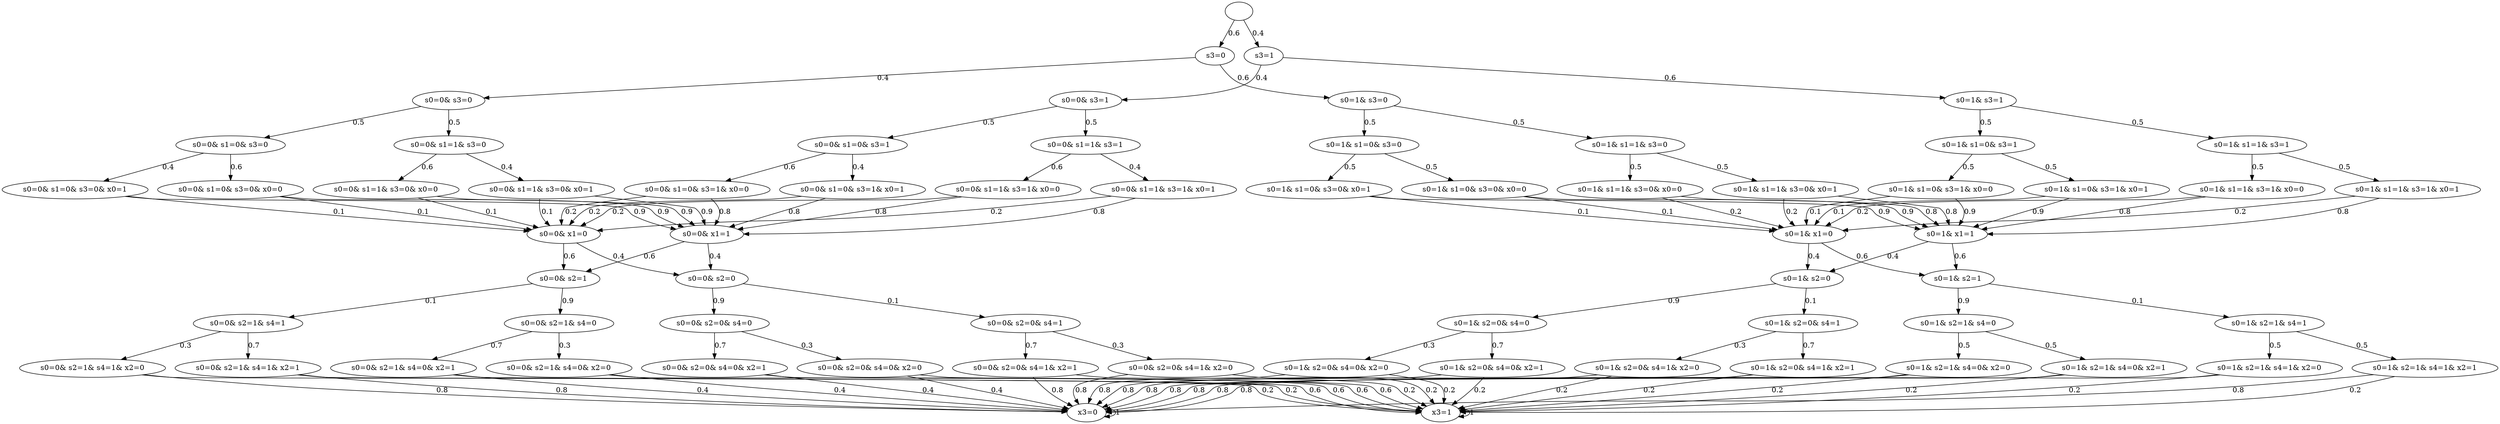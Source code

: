 digraph model {
	0 [ label = "" ];
	1 [ label = " s3=0" ];
	2 [ label = " s3=1" ];
	3 [ label = "s0=0& s3=0" ];
	4 [ label = "s0=1& s3=0" ];
	5 [ label = "s0=0& s3=1" ];
	6 [ label = "s0=1& s3=1" ];
	7 [ label = "s0=0& s1=0& s3=0" ];
	8 [ label = "s0=0& s1=1& s3=0" ];
	9 [ label = "s0=1& s1=0& s3=0" ];
	10 [ label = "s0=1& s1=1& s3=0" ];
	11 [ label = "s0=0& s1=0& s3=1" ];
	12 [ label = "s0=0& s1=1& s3=1" ];
	13 [ label = "s0=1& s1=0& s3=1" ];
	14 [ label = "s0=1& s1=1& s3=1" ];
	15 [ label = "s0=0& s1=0& s3=0& x0=0" ];
	16 [ label = "s0=0& s1=0& s3=0& x0=1" ];
	17 [ label = "s0=0& s1=1& s3=0& x0=0" ];
	18 [ label = "s0=0& s1=1& s3=0& x0=1" ];
	19 [ label = "s0=1& s1=0& s3=0& x0=0" ];
	20 [ label = "s0=1& s1=0& s3=0& x0=1" ];
	21 [ label = "s0=1& s1=1& s3=0& x0=0" ];
	22 [ label = "s0=1& s1=1& s3=0& x0=1" ];
	23 [ label = "s0=0& s1=0& s3=1& x0=0" ];
	24 [ label = "s0=0& s1=0& s3=1& x0=1" ];
	25 [ label = "s0=0& s1=1& s3=1& x0=0" ];
	26 [ label = "s0=0& s1=1& s3=1& x0=1" ];
	27 [ label = "s0=1& s1=0& s3=1& x0=0" ];
	28 [ label = "s0=1& s1=0& s3=1& x0=1" ];
	29 [ label = "s0=1& s1=1& s3=1& x0=0" ];
	30 [ label = "s0=1& s1=1& s3=1& x0=1" ];
	31 [ label = "s0=0& x1=0" ];
	32 [ label = "s0=0& x1=1" ];
	33 [ label = "s0=1& x1=0" ];
	34 [ label = "s0=1& x1=1" ];
	35 [ label = "s0=0& s2=0" ];
	36 [ label = "s0=0& s2=1" ];
	37 [ label = "s0=1& s2=0" ];
	38 [ label = "s0=1& s2=1" ];
	39 [ label = "s0=0& s2=0& s4=0" ];
	40 [ label = "s0=0& s2=0& s4=1" ];
	41 [ label = "s0=0& s2=1& s4=0" ];
	42 [ label = "s0=0& s2=1& s4=1" ];
	43 [ label = "s0=1& s2=0& s4=0" ];
	44 [ label = "s0=1& s2=0& s4=1" ];
	45 [ label = "s0=1& s2=1& s4=0" ];
	46 [ label = "s0=1& s2=1& s4=1" ];
	47 [ label = "s0=0& s2=0& s4=0& x2=0" ];
	48 [ label = "s0=0& s2=0& s4=0& x2=1" ];
	49 [ label = "s0=0& s2=0& s4=1& x2=0" ];
	50 [ label = "s0=0& s2=0& s4=1& x2=1" ];
	51 [ label = "s0=0& s2=1& s4=0& x2=0" ];
	52 [ label = "s0=0& s2=1& s4=0& x2=1" ];
	53 [ label = "s0=0& s2=1& s4=1& x2=0" ];
	54 [ label = "s0=0& s2=1& s4=1& x2=1" ];
	55 [ label = "s0=1& s2=0& s4=0& x2=0" ];
	56 [ label = "s0=1& s2=0& s4=0& x2=1" ];
	57 [ label = "s0=1& s2=0& s4=1& x2=0" ];
	58 [ label = "s0=1& s2=0& s4=1& x2=1" ];
	59 [ label = "s0=1& s2=1& s4=0& x2=0" ];
	60 [ label = "s0=1& s2=1& s4=0& x2=1" ];
	61 [ label = "s0=1& s2=1& s4=1& x2=0" ];
	62 [ label = "s0=1& s2=1& s4=1& x2=1" ];
	63 [ label = " x3=0" ];
	64 [ label = " x3=1" ];
	0 -> 1 [ label= "0.6" ];
	0 -> 2 [ label= "0.4" ];
	1 -> 3 [ label= "0.4" ];
	1 -> 4 [ label= "0.6" ];
	2 -> 5 [ label= "0.4" ];
	2 -> 6 [ label= "0.6" ];
	3 -> 7 [ label= "0.5" ];
	3 -> 8 [ label= "0.5" ];
	4 -> 9 [ label= "0.5" ];
	4 -> 10 [ label= "0.5" ];
	5 -> 11 [ label= "0.5" ];
	5 -> 12 [ label= "0.5" ];
	6 -> 13 [ label= "0.5" ];
	6 -> 14 [ label= "0.5" ];
	7 -> 15 [ label= "0.6" ];
	7 -> 16 [ label= "0.4" ];
	8 -> 17 [ label= "0.6" ];
	8 -> 18 [ label= "0.4" ];
	9 -> 19 [ label= "0.5" ];
	9 -> 20 [ label= "0.5" ];
	10 -> 21 [ label= "0.5" ];
	10 -> 22 [ label= "0.5" ];
	11 -> 23 [ label= "0.6" ];
	11 -> 24 [ label= "0.4" ];
	12 -> 25 [ label= "0.6" ];
	12 -> 26 [ label= "0.4" ];
	13 -> 27 [ label= "0.5" ];
	13 -> 28 [ label= "0.5" ];
	14 -> 29 [ label= "0.5" ];
	14 -> 30 [ label= "0.5" ];
	15 -> 31 [ label= "0.1" ];
	15 -> 32 [ label= "0.9" ];
	16 -> 31 [ label= "0.1" ];
	16 -> 32 [ label= "0.9" ];
	17 -> 31 [ label= "0.1" ];
	17 -> 32 [ label= "0.9" ];
	18 -> 31 [ label= "0.1" ];
	18 -> 32 [ label= "0.9" ];
	19 -> 33 [ label= "0.1" ];
	19 -> 34 [ label= "0.9" ];
	20 -> 33 [ label= "0.1" ];
	20 -> 34 [ label= "0.9" ];
	21 -> 33 [ label= "0.2" ];
	21 -> 34 [ label= "0.8" ];
	22 -> 33 [ label= "0.2" ];
	22 -> 34 [ label= "0.8" ];
	23 -> 31 [ label= "0.2" ];
	23 -> 32 [ label= "0.8" ];
	24 -> 31 [ label= "0.2" ];
	24 -> 32 [ label= "0.8" ];
	25 -> 31 [ label= "0.2" ];
	25 -> 32 [ label= "0.8" ];
	26 -> 31 [ label= "0.2" ];
	26 -> 32 [ label= "0.8" ];
	27 -> 33 [ label= "0.1" ];
	27 -> 34 [ label= "0.9" ];
	28 -> 33 [ label= "0.1" ];
	28 -> 34 [ label= "0.9" ];
	29 -> 33 [ label= "0.2" ];
	29 -> 34 [ label= "0.8" ];
	30 -> 33 [ label= "0.2" ];
	30 -> 34 [ label= "0.8" ];
	31 -> 35 [ label= "0.4" ];
	31 -> 36 [ label= "0.6" ];
	32 -> 35 [ label= "0.4" ];
	32 -> 36 [ label= "0.6" ];
	33 -> 37 [ label= "0.4" ];
	33 -> 38 [ label= "0.6" ];
	34 -> 37 [ label= "0.4" ];
	34 -> 38 [ label= "0.6" ];
	35 -> 39 [ label= "0.9" ];
	35 -> 40 [ label= "0.1" ];
	36 -> 41 [ label= "0.9" ];
	36 -> 42 [ label= "0.1" ];
	37 -> 43 [ label= "0.9" ];
	37 -> 44 [ label= "0.1" ];
	38 -> 45 [ label= "0.9" ];
	38 -> 46 [ label= "0.1" ];
	39 -> 47 [ label= "0.3" ];
	39 -> 48 [ label= "0.7" ];
	40 -> 49 [ label= "0.3" ];
	40 -> 50 [ label= "0.7" ];
	41 -> 51 [ label= "0.3" ];
	41 -> 52 [ label= "0.7" ];
	42 -> 53 [ label= "0.3" ];
	42 -> 54 [ label= "0.7" ];
	43 -> 55 [ label= "0.3" ];
	43 -> 56 [ label= "0.7" ];
	44 -> 57 [ label= "0.3" ];
	44 -> 58 [ label= "0.7" ];
	45 -> 59 [ label= "0.5" ];
	45 -> 60 [ label= "0.5" ];
	46 -> 61 [ label= "0.5" ];
	46 -> 62 [ label= "0.5" ];
	47 -> 63 [ label= "0.4" ];
	47 -> 64 [ label= "0.6" ];
	48 -> 63 [ label= "0.4" ];
	48 -> 64 [ label= "0.6" ];
	49 -> 63 [ label= "0.8" ];
	49 -> 64 [ label= "0.2" ];
	50 -> 63 [ label= "0.8" ];
	50 -> 64 [ label= "0.2" ];
	51 -> 63 [ label= "0.4" ];
	51 -> 64 [ label= "0.6" ];
	52 -> 63 [ label= "0.4" ];
	52 -> 64 [ label= "0.6" ];
	53 -> 63 [ label= "0.8" ];
	53 -> 64 [ label= "0.2" ];
	54 -> 63 [ label= "0.8" ];
	54 -> 64 [ label= "0.2" ];
	55 -> 63 [ label= "0.8" ];
	55 -> 64 [ label= "0.2" ];
	56 -> 63 [ label= "0.8" ];
	56 -> 64 [ label= "0.2" ];
	57 -> 63 [ label= "0.8" ];
	57 -> 64 [ label= "0.2" ];
	58 -> 63 [ label= "0.8" ];
	58 -> 64 [ label= "0.2" ];
	59 -> 63 [ label= "0.8" ];
	59 -> 64 [ label= "0.2" ];
	60 -> 63 [ label= "0.8" ];
	60 -> 64 [ label= "0.2" ];
	61 -> 63 [ label= "0.8" ];
	61 -> 64 [ label= "0.2" ];
	62 -> 63 [ label= "0.8" ];
	62 -> 64 [ label= "0.2" ];
	63 -> 63 [ label= "1" ];
	64 -> 64 [ label= "1" ];
}
